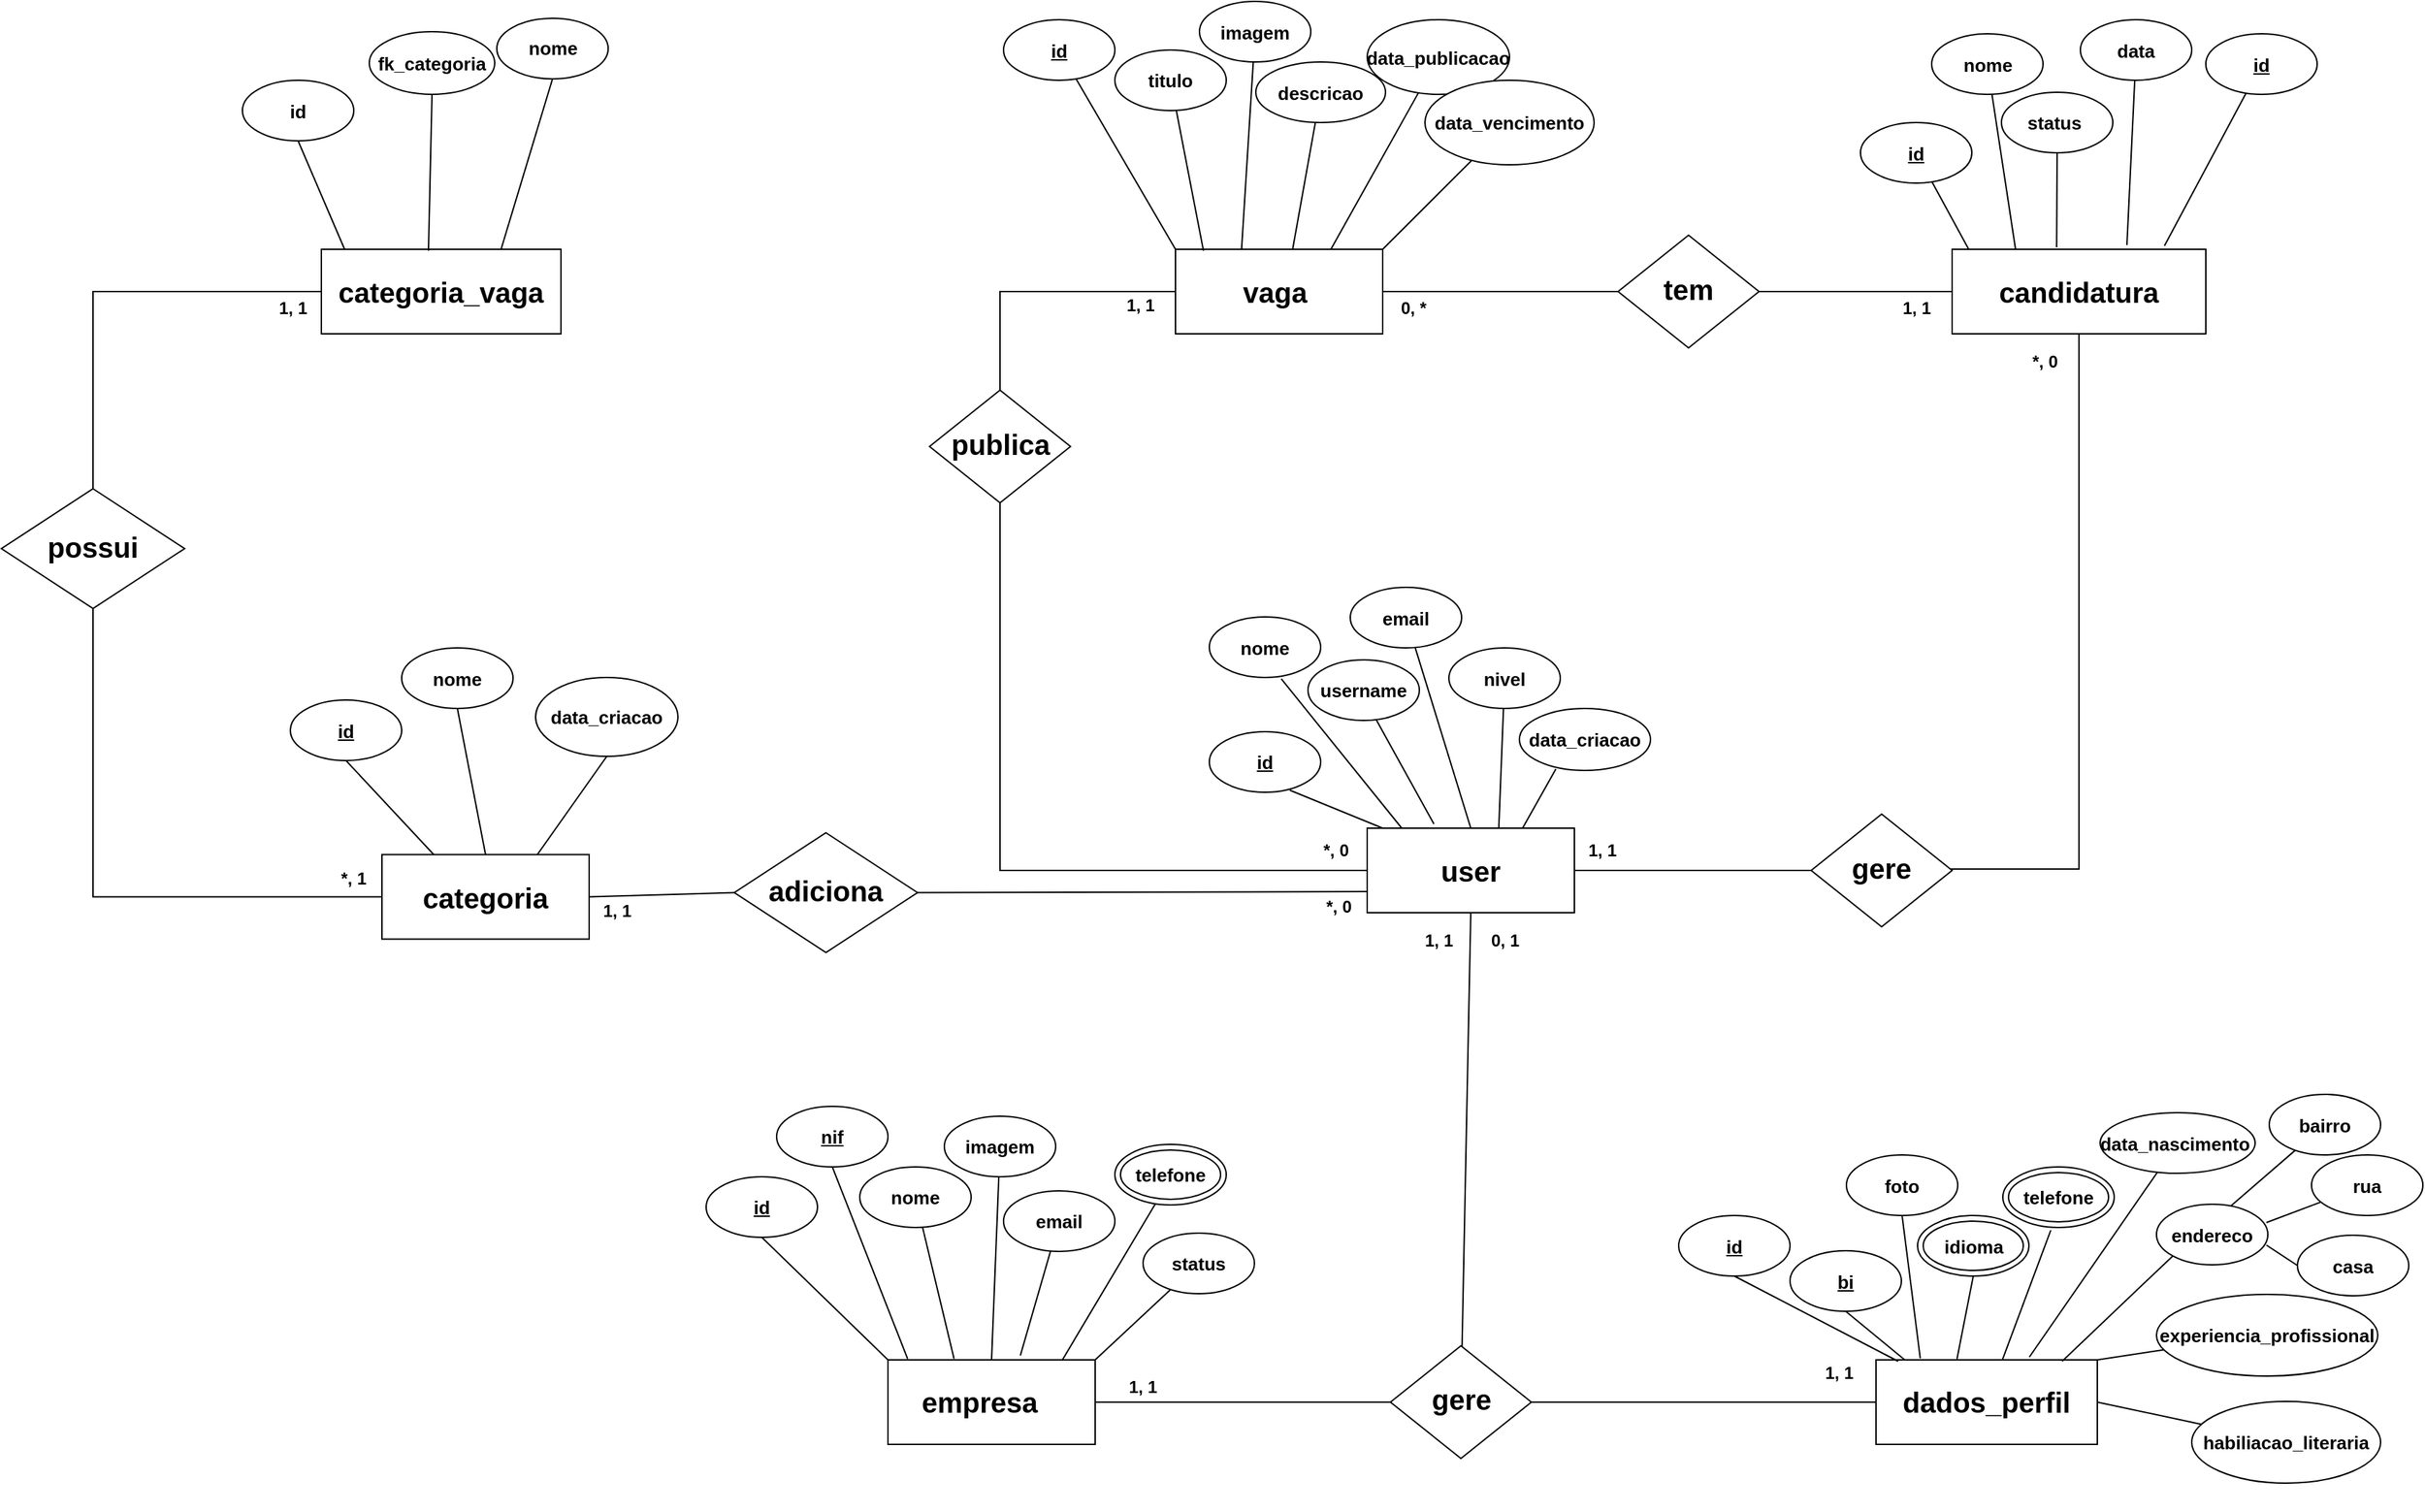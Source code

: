 <mxfile version="13.9.9" type="device"><diagram id="R2lEEEUBdFMjLlhIrx00" name="Page-1"><mxGraphModel dx="3910" dy="1030" grid="1" gridSize="10" guides="1" tooltips="1" connect="1" arrows="1" fold="1" page="1" pageScale="1" pageWidth="850" pageHeight="1100" math="0" shadow="0" extFonts="Permanent Marker^https://fonts.googleapis.com/css?family=Permanent+Marker"><root><mxCell id="0"/><mxCell id="1" parent="0"/><mxCell id="41r4kbgK85iGf1AOTr6_-119" style="edgeStyle=none;rounded=0;orthogonalLoop=1;jettySize=auto;html=1;entryX=0;entryY=0.5;entryDx=0;entryDy=0;startArrow=none;startFill=0;endArrow=none;endFill=0;fontSize=13;" parent="1" source="41r4kbgK85iGf1AOTr6_-2" target="41r4kbgK85iGf1AOTr6_-118" edge="1"><mxGeometry relative="1" as="geometry"/></mxCell><mxCell id="41r4kbgK85iGf1AOTr6_-2" value="vaga&amp;nbsp;" style="rounded=1;whiteSpace=wrap;html=1;fontSize=20;glass=0;strokeWidth=1;shadow=0;arcSize=0;fontStyle=1" parent="1" vertex="1"><mxGeometry x="-637" y="180" width="147" height="60" as="geometry"/></mxCell><mxCell id="41r4kbgK85iGf1AOTr6_-5" value="categoria" style="rounded=1;whiteSpace=wrap;html=1;fontSize=20;glass=0;strokeWidth=1;shadow=0;arcSize=0;fontStyle=1" parent="1" vertex="1"><mxGeometry x="-1200" y="609.75" width="147" height="60" as="geometry"/></mxCell><mxCell id="41r4kbgK85iGf1AOTr6_-6" value="categoria_vaga" style="rounded=1;whiteSpace=wrap;html=1;fontSize=20;glass=0;strokeWidth=1;shadow=0;arcSize=0;fontStyle=1" parent="1" vertex="1"><mxGeometry x="-1243" y="180" width="170" height="60" as="geometry"/></mxCell><mxCell id="41r4kbgK85iGf1AOTr6_-12" value="empresa&amp;nbsp; &amp;nbsp;" style="rounded=1;whiteSpace=wrap;html=1;fontSize=20;glass=0;strokeWidth=1;shadow=0;arcSize=0;fontStyle=1" parent="1" vertex="1"><mxGeometry x="-841" y="968.48" width="147" height="60" as="geometry"/></mxCell><mxCell id="41r4kbgK85iGf1AOTr6_-120" style="edgeStyle=none;rounded=0;orthogonalLoop=1;jettySize=auto;html=1;entryX=1;entryY=0.5;entryDx=0;entryDy=0;startArrow=none;startFill=0;endArrow=none;endFill=0;fontSize=13;" parent="1" source="41r4kbgK85iGf1AOTr6_-13" target="41r4kbgK85iGf1AOTr6_-118" edge="1"><mxGeometry relative="1" as="geometry"/></mxCell><mxCell id="41r4kbgK85iGf1AOTr6_-13" value="candidatura" style="rounded=1;whiteSpace=wrap;html=1;fontSize=20;glass=0;strokeWidth=1;shadow=0;arcSize=0;fontStyle=1" parent="1" vertex="1"><mxGeometry x="-86" y="180" width="180" height="60" as="geometry"/></mxCell><mxCell id="41r4kbgK85iGf1AOTr6_-18" value="user" style="rounded=1;whiteSpace=wrap;html=1;fontSize=20;glass=0;strokeWidth=1;shadow=0;arcSize=0;fontStyle=1" parent="1" vertex="1"><mxGeometry x="-501" y="591" width="147" height="60" as="geometry"/></mxCell><mxCell id="41r4kbgK85iGf1AOTr6_-126" style="edgeStyle=orthogonalEdgeStyle;rounded=0;orthogonalLoop=1;jettySize=auto;html=1;entryX=0.5;entryY=1;entryDx=0;entryDy=0;startArrow=none;startFill=0;endArrow=none;endFill=0;fontSize=13;" parent="1" source="41r4kbgK85iGf1AOTr6_-19" target="41r4kbgK85iGf1AOTr6_-13" edge="1"><mxGeometry relative="1" as="geometry"><Array as="points"><mxPoint x="4" y="620"/></Array></mxGeometry></mxCell><mxCell id="41r4kbgK85iGf1AOTr6_-19" value="gere" style="rhombus;whiteSpace=wrap;html=1;shadow=0;fontFamily=Helvetica;fontSize=20;align=center;strokeWidth=1;spacing=6;spacingTop=-4;fontStyle=1" parent="1" vertex="1"><mxGeometry x="-186" y="581" width="100" height="80" as="geometry"/></mxCell><mxCell id="41r4kbgK85iGf1AOTr6_-20" value="" style="endArrow=none;html=1;exitX=0.722;exitY=0.965;exitDx=0;exitDy=0;exitPerimeter=0;entryX=0.075;entryY=0;entryDx=0;entryDy=0;entryPerimeter=0;" parent="1" source="41r4kbgK85iGf1AOTr6_-21" target="41r4kbgK85iGf1AOTr6_-18" edge="1"><mxGeometry width="50" height="50" relative="1" as="geometry"><mxPoint x="149" y="451" as="sourcePoint"/><mxPoint x="129" y="511" as="targetPoint"/></mxGeometry></mxCell><mxCell id="41r4kbgK85iGf1AOTr6_-21" value="&lt;u style=&quot;font-size: 13px&quot;&gt;id&lt;br style=&quot;font-size: 13px&quot;&gt;&lt;/u&gt;" style="ellipse;whiteSpace=wrap;html=1;fontSize=13;fontStyle=1" parent="1" vertex="1"><mxGeometry x="-613" y="522.5" width="79" height="43" as="geometry"/></mxCell><mxCell id="41r4kbgK85iGf1AOTr6_-22" value="nome" style="ellipse;whiteSpace=wrap;html=1;fontSize=13;fontStyle=1" parent="1" vertex="1"><mxGeometry x="-613" y="441" width="79" height="43" as="geometry"/></mxCell><mxCell id="41r4kbgK85iGf1AOTr6_-23" value="username" style="ellipse;whiteSpace=wrap;html=1;fontSize=13;fontStyle=1" parent="1" vertex="1"><mxGeometry x="-543" y="471.5" width="79" height="43" as="geometry"/></mxCell><mxCell id="41r4kbgK85iGf1AOTr6_-24" value="" style="endArrow=none;html=1;entryX=0.611;entryY=0.982;entryDx=0;entryDy=0;entryPerimeter=0;exitX=0.322;exitY=-0.05;exitDx=0;exitDy=0;exitPerimeter=0;" parent="1" source="41r4kbgK85iGf1AOTr6_-18" target="41r4kbgK85iGf1AOTr6_-23" edge="1"><mxGeometry width="50" height="50" relative="1" as="geometry"><mxPoint x="-450" y="588" as="sourcePoint"/><mxPoint x="49" y="551" as="targetPoint"/></mxGeometry></mxCell><mxCell id="41r4kbgK85iGf1AOTr6_-25" value="" style="endArrow=none;html=1;entryX=0.646;entryY=1.023;entryDx=0;entryDy=0;exitX=0.167;exitY=0;exitDx=0;exitDy=0;exitPerimeter=0;entryPerimeter=0;" parent="1" source="41r4kbgK85iGf1AOTr6_-18" target="41r4kbgK85iGf1AOTr6_-22" edge="1"><mxGeometry width="50" height="50" relative="1" as="geometry"><mxPoint x="-381" y="581" as="sourcePoint"/><mxPoint x="-240.97" y="446.005" as="targetPoint"/></mxGeometry></mxCell><mxCell id="41r4kbgK85iGf1AOTr6_-26" value="" style="endArrow=none;html=1;exitX=0.5;exitY=0;exitDx=0;exitDy=0;" parent="1" source="41r4kbgK85iGf1AOTr6_-18" target="41r4kbgK85iGf1AOTr6_-29" edge="1"><mxGeometry width="50" height="50" relative="1" as="geometry"><mxPoint x="-371" y="591" as="sourcePoint"/><mxPoint x="-402.876" y="439.298" as="targetPoint"/></mxGeometry></mxCell><mxCell id="41r4kbgK85iGf1AOTr6_-27" value="" style="endArrow=none;html=1;exitX=0.635;exitY=0.008;exitDx=0;exitDy=0;exitPerimeter=0;" parent="1" source="41r4kbgK85iGf1AOTr6_-18" target="41r4kbgK85iGf1AOTr6_-32" edge="1"><mxGeometry width="50" height="50" relative="1" as="geometry"><mxPoint x="-381" y="590" as="sourcePoint"/><mxPoint x="-349.005" y="496.021" as="targetPoint"/></mxGeometry></mxCell><mxCell id="41r4kbgK85iGf1AOTr6_-28" value="" style="endArrow=none;html=1;entryX=0.278;entryY=0.977;entryDx=0;entryDy=0;exitX=0.75;exitY=0;exitDx=0;exitDy=0;entryPerimeter=0;" parent="1" source="41r4kbgK85iGf1AOTr6_-18" target="41r4kbgK85iGf1AOTr6_-33" edge="1"><mxGeometry width="50" height="50" relative="1" as="geometry"><mxPoint x="-351" y="611" as="sourcePoint"/><mxPoint x="-269.038" y="493.48" as="targetPoint"/></mxGeometry></mxCell><mxCell id="41r4kbgK85iGf1AOTr6_-29" value="email" style="ellipse;whiteSpace=wrap;html=1;fontSize=13;fontStyle=1" parent="1" vertex="1"><mxGeometry x="-513" y="420" width="79" height="43" as="geometry"/></mxCell><mxCell id="41r4kbgK85iGf1AOTr6_-30" value="dados_perfil" style="rounded=1;whiteSpace=wrap;html=1;fontSize=20;glass=0;strokeWidth=1;shadow=0;arcSize=0;fontStyle=1" parent="1" vertex="1"><mxGeometry x="-140" y="968.48" width="157" height="60" as="geometry"/></mxCell><mxCell id="41r4kbgK85iGf1AOTr6_-31" value="telefone" style="ellipse;shape=doubleEllipse;whiteSpace=wrap;html=1;fontStyle=1;fontSize=13;" parent="1" vertex="1"><mxGeometry x="-50" y="831.48" width="79" height="43" as="geometry"/></mxCell><mxCell id="41r4kbgK85iGf1AOTr6_-32" value="nivel" style="ellipse;whiteSpace=wrap;html=1;fontSize=13;fontStyle=1" parent="1" vertex="1"><mxGeometry x="-443" y="463" width="79" height="43" as="geometry"/></mxCell><mxCell id="41r4kbgK85iGf1AOTr6_-33" value="data_criacao" style="ellipse;whiteSpace=wrap;html=1;fontSize=13;fontStyle=1" parent="1" vertex="1"><mxGeometry x="-393" y="506" width="93" height="44" as="geometry"/></mxCell><mxCell id="41r4kbgK85iGf1AOTr6_-34" value="bairro" style="ellipse;whiteSpace=wrap;html=1;fontStyle=1;fontSize=13;" parent="1" vertex="1"><mxGeometry x="139" y="780" width="79" height="43" as="geometry"/></mxCell><mxCell id="41r4kbgK85iGf1AOTr6_-35" value="endereco" style="ellipse;whiteSpace=wrap;html=1;fontStyle=1;fontSize=13;" parent="1" vertex="1"><mxGeometry x="59" y="858" width="79" height="43" as="geometry"/></mxCell><mxCell id="41r4kbgK85iGf1AOTr6_-36" value="rua" style="ellipse;whiteSpace=wrap;html=1;fontStyle=1;fontSize=13;" parent="1" vertex="1"><mxGeometry x="169" y="823" width="79" height="43" as="geometry"/></mxCell><mxCell id="41r4kbgK85iGf1AOTr6_-37" value="experiencia_profissional" style="ellipse;whiteSpace=wrap;html=1;fontStyle=1;fontSize=13;" parent="1" vertex="1"><mxGeometry x="59" y="922" width="157" height="58" as="geometry"/></mxCell><mxCell id="41r4kbgK85iGf1AOTr6_-38" value="data_nascimento&amp;nbsp;" style="ellipse;whiteSpace=wrap;html=1;fontStyle=1;fontSize=13;" parent="1" vertex="1"><mxGeometry x="19" y="793" width="110" height="43" as="geometry"/></mxCell><mxCell id="41r4kbgK85iGf1AOTr6_-39" value="bi" style="ellipse;whiteSpace=wrap;html=1;fontStyle=5;fontSize=13;" parent="1" vertex="1"><mxGeometry x="-201" y="891" width="79" height="43" as="geometry"/></mxCell><mxCell id="41r4kbgK85iGf1AOTr6_-40" value="habiliacao_literaria" style="ellipse;whiteSpace=wrap;html=1;fontStyle=1;fontSize=13;" parent="1" vertex="1"><mxGeometry x="84" y="998" width="134" height="58" as="geometry"/></mxCell><mxCell id="41r4kbgK85iGf1AOTr6_-41" value="foto" style="ellipse;whiteSpace=wrap;html=1;fontStyle=1;fontSize=13;" parent="1" vertex="1"><mxGeometry x="-161" y="823" width="79" height="43" as="geometry"/></mxCell><mxCell id="41r4kbgK85iGf1AOTr6_-42" value="id" style="ellipse;whiteSpace=wrap;html=1;fontStyle=5;fontSize=13;" parent="1" vertex="1"><mxGeometry x="-280" y="866" width="79" height="43" as="geometry"/></mxCell><mxCell id="41r4kbgK85iGf1AOTr6_-43" value="" style="endArrow=none;html=1;exitX=1;exitY=0.5;exitDx=0;exitDy=0;entryX=0;entryY=0.5;entryDx=0;entryDy=0;" parent="1" source="41r4kbgK85iGf1AOTr6_-18" target="41r4kbgK85iGf1AOTr6_-19" edge="1"><mxGeometry width="50" height="50" relative="1" as="geometry"><mxPoint x="-200" y="595" as="sourcePoint"/><mxPoint x="-243" y="625" as="targetPoint"/></mxGeometry></mxCell><mxCell id="41r4kbgK85iGf1AOTr6_-44" value="" style="endArrow=none;html=1;exitX=1;exitY=0.5;exitDx=0;exitDy=0;entryX=0;entryY=0.5;entryDx=0;entryDy=0;fontStyle=1" parent="1" source="41r4kbgK85iGf1AOTr6_-102" target="41r4kbgK85iGf1AOTr6_-30" edge="1"><mxGeometry width="50" height="50" relative="1" as="geometry"><mxPoint x="-11" y="1038" as="sourcePoint"/><mxPoint x="19" y="1053.5" as="targetPoint"/></mxGeometry></mxCell><mxCell id="41r4kbgK85iGf1AOTr6_-45" value="" style="endArrow=none;html=1;entryX=0.5;entryY=1;entryDx=0;entryDy=0;exitX=0.1;exitY=0.017;exitDx=0;exitDy=0;exitPerimeter=0;fontStyle=1" parent="1" source="41r4kbgK85iGf1AOTr6_-30" target="41r4kbgK85iGf1AOTr6_-42" edge="1"><mxGeometry width="50" height="50" relative="1" as="geometry"><mxPoint x="-184.71" y="971.02" as="sourcePoint"/><mxPoint x="-131.998" y="901" as="targetPoint"/></mxGeometry></mxCell><mxCell id="41r4kbgK85iGf1AOTr6_-46" value="" style="endArrow=none;html=1;exitX=0.13;exitY=0;exitDx=0;exitDy=0;entryX=0.5;entryY=1;entryDx=0;entryDy=0;exitPerimeter=0;fontStyle=1" parent="1" source="41r4kbgK85iGf1AOTr6_-30" target="41r4kbgK85iGf1AOTr6_-39" edge="1"><mxGeometry width="50" height="50" relative="1" as="geometry"><mxPoint x="-114.005" y="1017.011" as="sourcePoint"/><mxPoint x="-70" y="858" as="targetPoint"/></mxGeometry></mxCell><mxCell id="41r4kbgK85iGf1AOTr6_-47" value="" style="endArrow=none;html=1;entryX=0.5;entryY=1;entryDx=0;entryDy=0;exitX=0.2;exitY=-0.017;exitDx=0;exitDy=0;exitPerimeter=0;fontStyle=1" parent="1" source="41r4kbgK85iGf1AOTr6_-30" target="41r4kbgK85iGf1AOTr6_-41" edge="1"><mxGeometry width="50" height="50" relative="1" as="geometry"><mxPoint x="-102" y="1007" as="sourcePoint"/><mxPoint x="-111.98" y="887.99" as="targetPoint"/></mxGeometry></mxCell><mxCell id="41r4kbgK85iGf1AOTr6_-48" value="" style="endArrow=none;html=1;exitX=0.671;exitY=0.023;exitDx=0;exitDy=0;exitPerimeter=0;fontStyle=1;fontSize=13;" parent="1" source="41r4kbgK85iGf1AOTr6_-35" target="41r4kbgK85iGf1AOTr6_-34" edge="1"><mxGeometry width="50" height="50" relative="1" as="geometry"><mxPoint x="307.005" y="1077.021" as="sourcePoint"/><mxPoint x="289.03" y="928" as="targetPoint"/></mxGeometry></mxCell><mxCell id="41r4kbgK85iGf1AOTr6_-49" value="" style="endArrow=none;html=1;exitX=0.987;exitY=0.302;exitDx=0;exitDy=0;exitPerimeter=0;fontStyle=1;fontSize=13;" parent="1" source="41r4kbgK85iGf1AOTr6_-35" target="41r4kbgK85iGf1AOTr6_-36" edge="1"><mxGeometry width="50" height="50" relative="1" as="geometry"><mxPoint x="275.581" y="897.379" as="sourcePoint"/><mxPoint x="317" y="869.5" as="targetPoint"/></mxGeometry></mxCell><mxCell id="41r4kbgK85iGf1AOTr6_-50" value="casa" style="ellipse;whiteSpace=wrap;html=1;fontStyle=1;fontSize=13;" parent="1" vertex="1"><mxGeometry x="159" y="880" width="79" height="43" as="geometry"/></mxCell><mxCell id="41r4kbgK85iGf1AOTr6_-51" value="" style="endArrow=none;html=1;entryX=0;entryY=0.5;entryDx=0;entryDy=0;exitX=0.987;exitY=0.674;exitDx=0;exitDy=0;exitPerimeter=0;fontStyle=1;fontSize=13;" parent="1" source="41r4kbgK85iGf1AOTr6_-35" target="41r4kbgK85iGf1AOTr6_-50" edge="1"><mxGeometry width="50" height="50" relative="1" as="geometry"><mxPoint x="285.581" y="891.379" as="sourcePoint"/><mxPoint x="317" y="869.5" as="targetPoint"/></mxGeometry></mxCell><mxCell id="41r4kbgK85iGf1AOTr6_-52" value="" style="endArrow=none;html=1;entryX=0;entryY=1;entryDx=0;entryDy=0;exitX=0.841;exitY=0.017;exitDx=0;exitDy=0;exitPerimeter=0;fontStyle=1;fontSize=13;" parent="1" source="41r4kbgK85iGf1AOTr6_-30" target="41r4kbgK85iGf1AOTr6_-35" edge="1"><mxGeometry width="50" height="50" relative="1" as="geometry"><mxPoint x="-19" y="1008" as="sourcePoint"/><mxPoint x="-0.005" y="870.021" as="targetPoint"/></mxGeometry></mxCell><mxCell id="41r4kbgK85iGf1AOTr6_-54" value="idioma" style="ellipse;shape=doubleEllipse;whiteSpace=wrap;html=1;fontStyle=1;fontSize=13;" parent="1" vertex="1"><mxGeometry x="-110.5" y="866" width="79" height="43" as="geometry"/></mxCell><mxCell id="41r4kbgK85iGf1AOTr6_-55" value="" style="endArrow=none;html=1;entryX=0.43;entryY=1.047;entryDx=0;entryDy=0;entryPerimeter=0;fontStyle=1;fontSize=13;" parent="1" source="41r4kbgK85iGf1AOTr6_-30" target="41r4kbgK85iGf1AOTr6_-31" edge="1"><mxGeometry width="50" height="50" relative="1" as="geometry"><mxPoint x="-32" y="998" as="sourcePoint"/><mxPoint x="158" y="980" as="targetPoint"/></mxGeometry></mxCell><mxCell id="41r4kbgK85iGf1AOTr6_-56" value="" style="endArrow=none;html=1;entryX=0.5;entryY=1;entryDx=0;entryDy=0;entryPerimeter=0;fontStyle=1;fontSize=13;exitX=0.366;exitY=-0.01;exitDx=0;exitDy=0;exitPerimeter=0;" parent="1" source="41r4kbgK85iGf1AOTr6_-30" target="41r4kbgK85iGf1AOTr6_-54" edge="1"><mxGeometry width="50" height="50" relative="1" as="geometry"><mxPoint x="-41" y="1007" as="sourcePoint"/><mxPoint x="167.605" y="995.133" as="targetPoint"/></mxGeometry></mxCell><mxCell id="41r4kbgK85iGf1AOTr6_-57" value="" style="endArrow=none;html=1;exitX=0.693;exitY=-0.033;exitDx=0;exitDy=0;exitPerimeter=0;fontStyle=1;fontSize=13;" parent="1" source="41r4kbgK85iGf1AOTr6_-30" target="41r4kbgK85iGf1AOTr6_-38" edge="1"><mxGeometry width="50" height="50" relative="1" as="geometry"><mxPoint x="48" y="998" as="sourcePoint"/><mxPoint x="108.0" y="975.5" as="targetPoint"/></mxGeometry></mxCell><mxCell id="41r4kbgK85iGf1AOTr6_-59" value="" style="endArrow=none;html=1;fontStyle=1;fontSize=13;exitX=1;exitY=0;exitDx=0;exitDy=0;" parent="1" source="41r4kbgK85iGf1AOTr6_-30" target="41r4kbgK85iGf1AOTr6_-37" edge="1"><mxGeometry width="50" height="50" relative="1" as="geometry"><mxPoint x="46" y="1002" as="sourcePoint"/><mxPoint x="42.0" y="982.5" as="targetPoint"/></mxGeometry></mxCell><mxCell id="41r4kbgK85iGf1AOTr6_-60" value="" style="endArrow=none;html=1;exitX=1;exitY=0.5;exitDx=0;exitDy=0;fontStyle=1;fontSize=13;" parent="1" source="41r4kbgK85iGf1AOTr6_-30" target="41r4kbgK85iGf1AOTr6_-40" edge="1"><mxGeometry width="50" height="50" relative="1" as="geometry"><mxPoint x="1" y="1029.231" as="sourcePoint"/><mxPoint x="186.1" y="998.324" as="targetPoint"/></mxGeometry></mxCell><mxCell id="41r4kbgK85iGf1AOTr6_-61" style="edgeStyle=none;shape=link;rounded=0;orthogonalLoop=1;jettySize=auto;html=1;exitX=1;exitY=1;exitDx=0;exitDy=0;startArrow=none;startFill=0;fontStyle=1" parent="1" edge="1"><mxGeometry relative="1" as="geometry"><mxPoint x="-236" y="1058" as="sourcePoint"/><mxPoint x="-236" y="1058" as="targetPoint"/></mxGeometry></mxCell><mxCell id="41r4kbgK85iGf1AOTr6_-65" style="edgeStyle=orthogonalEdgeStyle;rounded=0;orthogonalLoop=1;jettySize=auto;html=1;startArrow=none;startFill=0;endArrow=none;endFill=0;entryX=0;entryY=0.5;entryDx=0;entryDy=0;exitX=0.5;exitY=1;exitDx=0;exitDy=0;" parent="1" source="41r4kbgK85iGf1AOTr6_-64" target="41r4kbgK85iGf1AOTr6_-18" edge="1"><mxGeometry relative="1" as="geometry"><mxPoint x="-860" y="650.0" as="targetPoint"/></mxGeometry></mxCell><mxCell id="41r4kbgK85iGf1AOTr6_-66" style="edgeStyle=orthogonalEdgeStyle;rounded=0;orthogonalLoop=1;jettySize=auto;html=1;entryX=0;entryY=0.5;entryDx=0;entryDy=0;startArrow=none;startFill=0;endArrow=none;endFill=0;exitX=0.5;exitY=0;exitDx=0;exitDy=0;" parent="1" source="41r4kbgK85iGf1AOTr6_-64" target="41r4kbgK85iGf1AOTr6_-2" edge="1"><mxGeometry relative="1" as="geometry"/></mxCell><mxCell id="41r4kbgK85iGf1AOTr6_-64" value="publica" style="rhombus;whiteSpace=wrap;html=1;shadow=0;fontFamily=Helvetica;fontSize=20;align=center;strokeWidth=1;spacing=6;spacingTop=-4;fontStyle=1" parent="1" vertex="1"><mxGeometry x="-811.5" y="280" width="100" height="80" as="geometry"/></mxCell><mxCell id="41r4kbgK85iGf1AOTr6_-68" value="nif" style="ellipse;whiteSpace=wrap;html=1;fontStyle=5;fontSize=13;" parent="1" vertex="1"><mxGeometry x="-920" y="788.48" width="79" height="43" as="geometry"/></mxCell><mxCell id="41r4kbgK85iGf1AOTr6_-69" value="" style="endArrow=none;html=1;entryX=0.5;entryY=1;entryDx=0;entryDy=0;exitX=0.095;exitY=-0.012;exitDx=0;exitDy=0;exitPerimeter=0;" parent="1" source="41r4kbgK85iGf1AOTr6_-12" target="41r4kbgK85iGf1AOTr6_-68" edge="1"><mxGeometry width="50" height="50" relative="1" as="geometry"><mxPoint x="-832" y="948.48" as="sourcePoint"/><mxPoint x="-805.998" y="850.46" as="targetPoint"/></mxGeometry></mxCell><mxCell id="41r4kbgK85iGf1AOTr6_-72" style="rounded=0;orthogonalLoop=1;jettySize=auto;html=1;entryX=0.319;entryY=-0.012;entryDx=0;entryDy=0;startArrow=none;startFill=0;endArrow=none;endFill=0;entryPerimeter=0;" parent="1" source="41r4kbgK85iGf1AOTr6_-71" target="41r4kbgK85iGf1AOTr6_-12" edge="1"><mxGeometry relative="1" as="geometry"/></mxCell><mxCell id="41r4kbgK85iGf1AOTr6_-71" value="nome" style="ellipse;whiteSpace=wrap;html=1;fontStyle=1;fontSize=13;" parent="1" vertex="1"><mxGeometry x="-861" y="831.48" width="79" height="43" as="geometry"/></mxCell><mxCell id="41r4kbgK85iGf1AOTr6_-73" style="rounded=0;orthogonalLoop=1;jettySize=auto;html=1;startArrow=none;startFill=0;endArrow=none;endFill=0;entryX=0.5;entryY=0;entryDx=0;entryDy=0;" parent="1" source="41r4kbgK85iGf1AOTr6_-74" target="41r4kbgK85iGf1AOTr6_-12" edge="1"><mxGeometry relative="1" as="geometry"><mxPoint x="-665.952" y="988.38" as="targetPoint"/></mxGeometry></mxCell><mxCell id="41r4kbgK85iGf1AOTr6_-74" value="imagem" style="ellipse;whiteSpace=wrap;html=1;fontStyle=1;fontSize=13;" parent="1" vertex="1"><mxGeometry x="-801" y="795.48" width="79" height="43" as="geometry"/></mxCell><mxCell id="41r4kbgK85iGf1AOTr6_-75" style="rounded=0;orthogonalLoop=1;jettySize=auto;html=1;entryX=0.639;entryY=-0.051;entryDx=0;entryDy=0;startArrow=none;startFill=0;endArrow=none;endFill=0;entryPerimeter=0;" parent="1" source="41r4kbgK85iGf1AOTr6_-76" target="41r4kbgK85iGf1AOTr6_-12" edge="1"><mxGeometry relative="1" as="geometry"><mxPoint x="-654.952" y="978.38" as="targetPoint"/></mxGeometry></mxCell><mxCell id="41r4kbgK85iGf1AOTr6_-76" value="email" style="ellipse;whiteSpace=wrap;html=1;fontStyle=1;fontSize=13;" parent="1" vertex="1"><mxGeometry x="-759" y="848.48" width="79" height="43" as="geometry"/></mxCell><mxCell id="41r4kbgK85iGf1AOTr6_-77" style="rounded=0;orthogonalLoop=1;jettySize=auto;html=1;startArrow=none;startFill=0;endArrow=none;endFill=0;exitX=0.365;exitY=0.977;exitDx=0;exitDy=0;exitPerimeter=0;entryX=0.84;entryY=0.008;entryDx=0;entryDy=0;entryPerimeter=0;" parent="1" source="41r4kbgK85iGf1AOTr6_-79" target="41r4kbgK85iGf1AOTr6_-12" edge="1"><mxGeometry relative="1" as="geometry"><mxPoint x="-605.952" y="985.38" as="targetPoint"/><mxPoint x="-681" y="838.48" as="sourcePoint"/></mxGeometry></mxCell><mxCell id="41r4kbgK85iGf1AOTr6_-79" value="telefone" style="ellipse;shape=doubleEllipse;whiteSpace=wrap;html=1;fontSize=13;fontStyle=1" parent="1" vertex="1"><mxGeometry x="-680" y="815.46" width="79" height="43" as="geometry"/></mxCell><mxCell id="41r4kbgK85iGf1AOTr6_-84" style="rounded=0;orthogonalLoop=1;jettySize=auto;html=1;startArrow=none;startFill=0;endArrow=none;endFill=0;entryX=1;entryY=0;entryDx=0;entryDy=0;" parent="1" source="41r4kbgK85iGf1AOTr6_-83" target="41r4kbgK85iGf1AOTr6_-12" edge="1"><mxGeometry relative="1" as="geometry"><mxPoint x="-694" y="978.48" as="targetPoint"/></mxGeometry></mxCell><mxCell id="41r4kbgK85iGf1AOTr6_-83" value="status" style="ellipse;whiteSpace=wrap;html=1;fontStyle=1;fontSize=13;" parent="1" vertex="1"><mxGeometry x="-660" y="878.48" width="79" height="43" as="geometry"/></mxCell><mxCell id="41r4kbgK85iGf1AOTr6_-85" value="" style="endArrow=none;html=1;exitX=0;exitY=0;exitDx=0;exitDy=0;" parent="1" source="41r4kbgK85iGf1AOTr6_-2" target="41r4kbgK85iGf1AOTr6_-86" edge="1"><mxGeometry width="50" height="50" relative="1" as="geometry"><mxPoint x="-585.5" y="291" as="sourcePoint"/><mxPoint x="-560.876" y="139.298" as="targetPoint"/></mxGeometry></mxCell><mxCell id="41r4kbgK85iGf1AOTr6_-86" value="id" style="ellipse;whiteSpace=wrap;html=1;fontStyle=5;fontSize=13;" parent="1" vertex="1"><mxGeometry x="-759" y="17" width="79" height="43" as="geometry"/></mxCell><mxCell id="41r4kbgK85iGf1AOTr6_-88" style="edgeStyle=none;rounded=0;orthogonalLoop=1;jettySize=auto;html=1;exitX=0.5;exitY=1;exitDx=0;exitDy=0;entryX=0;entryY=0;entryDx=0;entryDy=0;startArrow=none;startFill=0;endArrow=none;endFill=0;" parent="1" source="41r4kbgK85iGf1AOTr6_-87" target="41r4kbgK85iGf1AOTr6_-12" edge="1"><mxGeometry relative="1" as="geometry"/></mxCell><mxCell id="41r4kbgK85iGf1AOTr6_-87" value="&lt;u style=&quot;font-size: 13px;&quot;&gt;id&lt;/u&gt;" style="ellipse;whiteSpace=wrap;html=1;fontStyle=1;fontSize=13;" parent="1" vertex="1"><mxGeometry x="-970" y="838.48" width="79" height="43" as="geometry"/></mxCell><mxCell id="41r4kbgK85iGf1AOTr6_-91" style="edgeStyle=none;rounded=0;orthogonalLoop=1;jettySize=auto;html=1;startArrow=none;startFill=0;endArrow=none;endFill=0;entryX=0.135;entryY=0.018;entryDx=0;entryDy=0;entryPerimeter=0;" parent="1" source="41r4kbgK85iGf1AOTr6_-90" target="41r4kbgK85iGf1AOTr6_-2" edge="1"><mxGeometry relative="1" as="geometry"><mxPoint x="-625" y="181" as="targetPoint"/></mxGeometry></mxCell><mxCell id="41r4kbgK85iGf1AOTr6_-90" value="titulo" style="ellipse;whiteSpace=wrap;html=1;fontStyle=1;fontSize=13;" parent="1" vertex="1"><mxGeometry x="-680" y="38.5" width="79" height="43" as="geometry"/></mxCell><mxCell id="41r4kbgK85iGf1AOTr6_-93" style="edgeStyle=none;rounded=0;orthogonalLoop=1;jettySize=auto;html=1;entryX=0.319;entryY=-0.002;entryDx=0;entryDy=0;startArrow=none;startFill=0;endArrow=none;endFill=0;entryPerimeter=0;" parent="1" source="41r4kbgK85iGf1AOTr6_-92" target="41r4kbgK85iGf1AOTr6_-2" edge="1"><mxGeometry relative="1" as="geometry"/></mxCell><mxCell id="41r4kbgK85iGf1AOTr6_-92" value="imagem" style="ellipse;whiteSpace=wrap;html=1;fontStyle=1;fontSize=13;" parent="1" vertex="1"><mxGeometry x="-620" y="4.0" width="79" height="43" as="geometry"/></mxCell><mxCell id="41r4kbgK85iGf1AOTr6_-96" style="edgeStyle=none;rounded=0;orthogonalLoop=1;jettySize=auto;html=1;entryX=0.75;entryY=0;entryDx=0;entryDy=0;startArrow=none;startFill=0;endArrow=none;endFill=0;" parent="1" source="41r4kbgK85iGf1AOTr6_-94" target="41r4kbgK85iGf1AOTr6_-2" edge="1"><mxGeometry relative="1" as="geometry"/></mxCell><mxCell id="41r4kbgK85iGf1AOTr6_-94" value="data_publicacao" style="ellipse;whiteSpace=wrap;html=1;fontStyle=1;fontSize=13;" parent="1" vertex="1"><mxGeometry x="-501" y="17" width="101" height="53" as="geometry"/></mxCell><mxCell id="41r4kbgK85iGf1AOTr6_-97" style="edgeStyle=none;rounded=0;orthogonalLoop=1;jettySize=auto;html=1;startArrow=none;startFill=0;endArrow=none;endFill=0;entryX=1;entryY=0;entryDx=0;entryDy=0;" parent="1" source="41r4kbgK85iGf1AOTr6_-95" target="41r4kbgK85iGf1AOTr6_-2" edge="1"><mxGeometry relative="1" as="geometry"><mxPoint x="-490" y="170" as="targetPoint"/></mxGeometry></mxCell><mxCell id="41r4kbgK85iGf1AOTr6_-95" value="data_vencimento" style="ellipse;whiteSpace=wrap;html=1;fontStyle=1;fontSize=13;" parent="1" vertex="1"><mxGeometry x="-460" y="60" width="120" height="60" as="geometry"/></mxCell><mxCell id="41r4kbgK85iGf1AOTr6_-99" style="edgeStyle=none;rounded=0;orthogonalLoop=1;jettySize=auto;html=1;entryX=0.566;entryY=-0.008;entryDx=0;entryDy=0;entryPerimeter=0;startArrow=none;startFill=0;endArrow=none;endFill=0;" parent="1" source="41r4kbgK85iGf1AOTr6_-98" target="41r4kbgK85iGf1AOTr6_-2" edge="1"><mxGeometry relative="1" as="geometry"/></mxCell><mxCell id="41r4kbgK85iGf1AOTr6_-98" value="descricao" style="ellipse;whiteSpace=wrap;html=1;fontStyle=1;fontSize=13;" parent="1" vertex="1"><mxGeometry x="-580" y="47" width="92" height="43" as="geometry"/></mxCell><mxCell id="41r4kbgK85iGf1AOTr6_-103" style="edgeStyle=none;rounded=0;orthogonalLoop=1;jettySize=auto;html=1;entryX=0.5;entryY=1;entryDx=0;entryDy=0;startArrow=none;startFill=0;endArrow=none;endFill=0;fontSize=13;" parent="1" source="41r4kbgK85iGf1AOTr6_-102" target="41r4kbgK85iGf1AOTr6_-18" edge="1"><mxGeometry relative="1" as="geometry"/></mxCell><mxCell id="41r4kbgK85iGf1AOTr6_-104" style="edgeStyle=none;rounded=0;orthogonalLoop=1;jettySize=auto;html=1;startArrow=none;startFill=0;endArrow=none;endFill=0;fontSize=13;exitX=0;exitY=0.5;exitDx=0;exitDy=0;" parent="1" source="41r4kbgK85iGf1AOTr6_-102" target="41r4kbgK85iGf1AOTr6_-12" edge="1"><mxGeometry relative="1" as="geometry"><mxPoint x="-524.5" y="998.48" as="sourcePoint"/></mxGeometry></mxCell><mxCell id="41r4kbgK85iGf1AOTr6_-102" value="gere" style="rhombus;whiteSpace=wrap;html=1;shadow=0;fontFamily=Helvetica;fontSize=20;align=center;strokeWidth=1;spacing=6;spacingTop=-4;fontStyle=1" parent="1" vertex="1"><mxGeometry x="-484.5" y="958.48" width="100" height="80" as="geometry"/></mxCell><mxCell id="41r4kbgK85iGf1AOTr6_-106" value="" style="endArrow=none;html=1;exitX=0.065;exitY=-0.002;exitDx=0;exitDy=0;exitPerimeter=0;" parent="1" source="41r4kbgK85iGf1AOTr6_-13" target="41r4kbgK85iGf1AOTr6_-107" edge="1"><mxGeometry width="50" height="50" relative="1" as="geometry"><mxPoint x="-113" y="156.5" as="sourcePoint"/><mxPoint x="-36.876" y="115.798" as="targetPoint"/></mxGeometry></mxCell><mxCell id="41r4kbgK85iGf1AOTr6_-107" value="id" style="ellipse;whiteSpace=wrap;html=1;fontStyle=5;fontSize=13;" parent="1" vertex="1"><mxGeometry x="-151" y="90" width="79" height="43" as="geometry"/></mxCell><mxCell id="41r4kbgK85iGf1AOTr6_-109" style="edgeStyle=none;rounded=0;orthogonalLoop=1;jettySize=auto;html=1;entryX=0.25;entryY=0;entryDx=0;entryDy=0;startArrow=none;startFill=0;endArrow=none;endFill=0;fontSize=13;" parent="1" source="41r4kbgK85iGf1AOTr6_-108" target="41r4kbgK85iGf1AOTr6_-13" edge="1"><mxGeometry relative="1" as="geometry"/></mxCell><mxCell id="41r4kbgK85iGf1AOTr6_-108" value="nome" style="ellipse;whiteSpace=wrap;html=1;fontStyle=1;fontSize=13;" parent="1" vertex="1"><mxGeometry x="-100.5" y="27" width="79" height="43" as="geometry"/></mxCell><mxCell id="41r4kbgK85iGf1AOTr6_-112" style="edgeStyle=none;rounded=0;orthogonalLoop=1;jettySize=auto;html=1;startArrow=none;startFill=0;endArrow=none;endFill=0;fontSize=13;entryX=0.412;entryY=-0.022;entryDx=0;entryDy=0;entryPerimeter=0;" parent="1" source="41r4kbgK85iGf1AOTr6_-111" target="41r4kbgK85iGf1AOTr6_-13" edge="1"><mxGeometry relative="1" as="geometry"><mxPoint x="-16" y="181" as="targetPoint"/></mxGeometry></mxCell><mxCell id="41r4kbgK85iGf1AOTr6_-111" value="status&amp;nbsp;" style="ellipse;whiteSpace=wrap;html=1;fontStyle=1;fontSize=13;" parent="1" vertex="1"><mxGeometry x="-51" y="68.5" width="79" height="43" as="geometry"/></mxCell><mxCell id="41r4kbgK85iGf1AOTr6_-114" style="edgeStyle=none;rounded=0;orthogonalLoop=1;jettySize=auto;html=1;entryX=0.689;entryY=-0.05;entryDx=0;entryDy=0;entryPerimeter=0;startArrow=none;startFill=0;endArrow=none;endFill=0;fontSize=13;" parent="1" source="41r4kbgK85iGf1AOTr6_-113" target="41r4kbgK85iGf1AOTr6_-13" edge="1"><mxGeometry relative="1" as="geometry"/></mxCell><mxCell id="41r4kbgK85iGf1AOTr6_-113" value="data" style="ellipse;whiteSpace=wrap;html=1;fontStyle=1;fontSize=13;" parent="1" vertex="1"><mxGeometry x="5" y="17" width="79" height="43" as="geometry"/></mxCell><mxCell id="41r4kbgK85iGf1AOTr6_-116" style="edgeStyle=none;rounded=0;orthogonalLoop=1;jettySize=auto;html=1;entryX=0.837;entryY=-0.041;entryDx=0;entryDy=0;startArrow=none;startFill=0;endArrow=none;endFill=0;fontSize=13;entryPerimeter=0;" parent="1" source="41r4kbgK85iGf1AOTr6_-115" target="41r4kbgK85iGf1AOTr6_-13" edge="1"><mxGeometry relative="1" as="geometry"/></mxCell><mxCell id="41r4kbgK85iGf1AOTr6_-115" value="id" style="ellipse;whiteSpace=wrap;html=1;fontStyle=5;fontSize=13;" parent="1" vertex="1"><mxGeometry x="94" y="27" width="79" height="43" as="geometry"/></mxCell><mxCell id="41r4kbgK85iGf1AOTr6_-118" value="tem" style="rhombus;whiteSpace=wrap;html=1;shadow=0;fontFamily=Helvetica;fontSize=20;align=center;strokeWidth=1;spacing=6;spacingTop=-4;fontStyle=1" parent="1" vertex="1"><mxGeometry x="-323" y="170" width="100" height="80" as="geometry"/></mxCell><mxCell id="QJ2S_dym5tdEx0KMBGa8-2" style="rounded=0;orthogonalLoop=1;jettySize=auto;html=1;startArrow=none;startFill=0;endArrow=none;endFill=0;entryX=0;entryY=0.75;entryDx=0;entryDy=0;exitX=1;exitY=0.5;exitDx=0;exitDy=0;" parent="1" source="7bSv-E0dZ4orfaD81TB1-9" target="41r4kbgK85iGf1AOTr6_-18" edge="1"><mxGeometry relative="1" as="geometry"><mxPoint x="-520" y="631" as="targetPoint"/><mxPoint x="-760" y="730" as="sourcePoint"/></mxGeometry></mxCell><mxCell id="7bSv-E0dZ4orfaD81TB1-1" value="&lt;u style=&quot;font-size: 13px&quot;&gt;id&lt;br style=&quot;font-size: 13px&quot;&gt;&lt;/u&gt;" style="ellipse;whiteSpace=wrap;html=1;fontSize=13;fontStyle=1" parent="1" vertex="1"><mxGeometry x="-1265" y="500" width="79" height="43" as="geometry"/></mxCell><mxCell id="7bSv-E0dZ4orfaD81TB1-2" value="" style="endArrow=none;html=1;exitX=0.5;exitY=1;exitDx=0;exitDy=0;entryX=0.25;entryY=0;entryDx=0;entryDy=0;" parent="1" source="7bSv-E0dZ4orfaD81TB1-1" target="41r4kbgK85iGf1AOTr6_-5" edge="1"><mxGeometry width="50" height="50" relative="1" as="geometry"><mxPoint x="-1180.002" y="553.995" as="sourcePoint"/><mxPoint x="-1114.015" y="581" as="targetPoint"/></mxGeometry></mxCell><mxCell id="7bSv-E0dZ4orfaD81TB1-5" value="&lt;span style=&quot;font-size: 13px&quot;&gt;nome&lt;br style=&quot;font-size: 13px&quot;&gt;&lt;/span&gt;" style="ellipse;whiteSpace=wrap;html=1;fontSize=13;fontStyle=1" parent="1" vertex="1"><mxGeometry x="-1186" y="463" width="79" height="43" as="geometry"/></mxCell><mxCell id="7bSv-E0dZ4orfaD81TB1-6" value="" style="endArrow=none;html=1;exitX=0.5;exitY=1;exitDx=0;exitDy=0;entryX=0.5;entryY=0;entryDx=0;entryDy=0;" parent="1" source="7bSv-E0dZ4orfaD81TB1-5" target="41r4kbgK85iGf1AOTr6_-5" edge="1"><mxGeometry width="50" height="50" relative="1" as="geometry"><mxPoint x="-1092.002" y="530.995" as="sourcePoint"/><mxPoint x="-1095.25" y="578" as="targetPoint"/></mxGeometry></mxCell><mxCell id="7bSv-E0dZ4orfaD81TB1-7" value="&lt;span style=&quot;font-size: 13px&quot;&gt;data_criacao&lt;br style=&quot;font-size: 13px&quot;&gt;&lt;/span&gt;" style="ellipse;whiteSpace=wrap;html=1;fontSize=13;fontStyle=1" parent="1" vertex="1"><mxGeometry x="-1091" y="484" width="101" height="56" as="geometry"/></mxCell><mxCell id="7bSv-E0dZ4orfaD81TB1-8" value="" style="endArrow=none;html=1;exitX=0.5;exitY=1;exitDx=0;exitDy=0;entryX=0.75;entryY=0;entryDx=0;entryDy=0;" parent="1" source="7bSv-E0dZ4orfaD81TB1-7" target="41r4kbgK85iGf1AOTr6_-5" edge="1"><mxGeometry width="50" height="50" relative="1" as="geometry"><mxPoint x="-990.002" y="513.995" as="sourcePoint"/><mxPoint x="-993.25" y="561" as="targetPoint"/></mxGeometry></mxCell><mxCell id="7bSv-E0dZ4orfaD81TB1-9" value="adiciona" style="rhombus;whiteSpace=wrap;html=1;shadow=0;fontFamily=Helvetica;fontSize=20;align=center;strokeWidth=1;spacing=6;spacingTop=-4;fontStyle=1" parent="1" vertex="1"><mxGeometry x="-950" y="594.25" width="130" height="85" as="geometry"/></mxCell><mxCell id="7bSv-E0dZ4orfaD81TB1-10" style="rounded=0;orthogonalLoop=1;jettySize=auto;html=1;startArrow=none;startFill=0;endArrow=none;endFill=0;exitX=1;exitY=0.5;exitDx=0;exitDy=0;entryX=0;entryY=0.5;entryDx=0;entryDy=0;" parent="1" source="41r4kbgK85iGf1AOTr6_-5" target="7bSv-E0dZ4orfaD81TB1-9" edge="1"><mxGeometry relative="1" as="geometry"><mxPoint x="-960" y="700" as="targetPoint"/><mxPoint x="-1190" y="700" as="sourcePoint"/></mxGeometry></mxCell><mxCell id="7bSv-E0dZ4orfaD81TB1-15" style="rounded=0;orthogonalLoop=1;jettySize=auto;html=1;startArrow=none;startFill=0;endArrow=none;endFill=0;exitX=0.5;exitY=1;exitDx=0;exitDy=0;entryX=0;entryY=0.5;entryDx=0;entryDy=0;edgeStyle=orthogonalEdgeStyle;" parent="1" source="7bSv-E0dZ4orfaD81TB1-16" target="41r4kbgK85iGf1AOTr6_-5" edge="1"><mxGeometry relative="1" as="geometry"><mxPoint x="-1250" y="632" as="targetPoint"/><mxPoint x="-1377" y="726" as="sourcePoint"/></mxGeometry></mxCell><mxCell id="7bSv-E0dZ4orfaD81TB1-16" value="possui" style="rhombus;whiteSpace=wrap;html=1;shadow=0;fontFamily=Helvetica;fontSize=20;align=center;strokeWidth=1;spacing=6;spacingTop=-4;fontStyle=1" parent="1" vertex="1"><mxGeometry x="-1470" y="350" width="130" height="85" as="geometry"/></mxCell><mxCell id="7bSv-E0dZ4orfaD81TB1-17" style="rounded=0;orthogonalLoop=1;jettySize=auto;html=1;startArrow=none;startFill=0;endArrow=none;endFill=0;exitX=0;exitY=0.5;exitDx=0;exitDy=0;entryX=0.5;entryY=0;entryDx=0;entryDy=0;edgeStyle=orthogonalEdgeStyle;" parent="1" source="41r4kbgK85iGf1AOTr6_-6" target="7bSv-E0dZ4orfaD81TB1-16" edge="1"><mxGeometry relative="1" as="geometry"><mxPoint x="-1577" y="696" as="targetPoint"/><mxPoint x="-1690" y="632" as="sourcePoint"/></mxGeometry></mxCell><mxCell id="7bSv-E0dZ4orfaD81TB1-25" value="&lt;span style=&quot;font-size: 13px&quot;&gt;id&lt;br style=&quot;font-size: 13px&quot;&gt;&lt;/span&gt;" style="ellipse;whiteSpace=wrap;html=1;fontSize=13;fontStyle=1" parent="1" vertex="1"><mxGeometry x="-1299" y="60" width="79" height="43" as="geometry"/></mxCell><mxCell id="7bSv-E0dZ4orfaD81TB1-26" value="" style="endArrow=none;html=1;exitX=0.5;exitY=1;exitDx=0;exitDy=0;entryX=0.097;entryY=0;entryDx=0;entryDy=0;entryPerimeter=0;" parent="1" source="7bSv-E0dZ4orfaD81TB1-25" target="41r4kbgK85iGf1AOTr6_-6" edge="1"><mxGeometry width="50" height="50" relative="1" as="geometry"><mxPoint x="-1172.002" y="114.995" as="sourcePoint"/><mxPoint x="-1226.5" y="175" as="targetPoint"/></mxGeometry></mxCell><mxCell id="7bSv-E0dZ4orfaD81TB1-27" value="&lt;span style=&quot;font-size: 13px&quot;&gt;fk_categoria&lt;br style=&quot;font-size: 13px&quot;&gt;&lt;/span&gt;" style="ellipse;whiteSpace=wrap;html=1;fontSize=13;fontStyle=1" parent="1" vertex="1"><mxGeometry x="-1209" y="25.5" width="89" height="44.5" as="geometry"/></mxCell><mxCell id="7bSv-E0dZ4orfaD81TB1-28" value="" style="endArrow=none;html=1;exitX=0.5;exitY=1;exitDx=0;exitDy=0;entryX=0.447;entryY=0.017;entryDx=0;entryDy=0;entryPerimeter=0;" parent="1" source="7bSv-E0dZ4orfaD81TB1-27" target="41r4kbgK85iGf1AOTr6_-6" edge="1"><mxGeometry width="50" height="50" relative="1" as="geometry"><mxPoint x="-1102.002" y="84.995" as="sourcePoint"/><mxPoint x="-1156.51" y="150" as="targetPoint"/></mxGeometry></mxCell><mxCell id="7bSv-E0dZ4orfaD81TB1-29" value="&lt;span style=&quot;font-size: 13px&quot;&gt;nome&lt;br style=&quot;font-size: 13px&quot;&gt;&lt;/span&gt;" style="ellipse;whiteSpace=wrap;html=1;fontSize=13;fontStyle=1" parent="1" vertex="1"><mxGeometry x="-1118.5" y="15.98" width="79" height="43" as="geometry"/></mxCell><mxCell id="7bSv-E0dZ4orfaD81TB1-30" value="" style="endArrow=none;html=1;exitX=0.5;exitY=1;exitDx=0;exitDy=0;entryX=0.75;entryY=0;entryDx=0;entryDy=0;" parent="1" source="7bSv-E0dZ4orfaD81TB1-29" target="41r4kbgK85iGf1AOTr6_-6" edge="1"><mxGeometry width="50" height="50" relative="1" as="geometry"><mxPoint x="-1024.502" y="83.975" as="sourcePoint"/><mxPoint x="-1089.51" y="180.0" as="targetPoint"/></mxGeometry></mxCell><mxCell id="OuhFtYZt0NyKuwB40YZg-1" value="1, 1" style="text;html=1;strokeColor=none;fillColor=none;align=center;verticalAlign=middle;whiteSpace=wrap;rounded=0;fontStyle=1" parent="1" vertex="1"><mxGeometry x="-1283" y="211.5" width="40" height="20" as="geometry"/></mxCell><mxCell id="OuhFtYZt0NyKuwB40YZg-2" value="*, 1" style="text;html=1;strokeColor=none;fillColor=none;align=center;verticalAlign=middle;whiteSpace=wrap;rounded=0;fontStyle=1" parent="1" vertex="1"><mxGeometry x="-1240" y="617.25" width="40" height="20" as="geometry"/></mxCell><mxCell id="OuhFtYZt0NyKuwB40YZg-3" value="1, 1" style="text;html=1;strokeColor=none;fillColor=none;align=center;verticalAlign=middle;whiteSpace=wrap;rounded=0;fontStyle=1" parent="1" vertex="1"><mxGeometry x="-1053" y="640.25" width="40" height="20" as="geometry"/></mxCell><mxCell id="OuhFtYZt0NyKuwB40YZg-4" value="*, 0" style="text;html=1;strokeColor=none;fillColor=none;align=center;verticalAlign=middle;whiteSpace=wrap;rounded=0;fontStyle=1" parent="1" vertex="1"><mxGeometry x="-541" y="637.25" width="40" height="20" as="geometry"/></mxCell><mxCell id="OuhFtYZt0NyKuwB40YZg-5" value="1, 1&amp;nbsp;" style="text;html=1;strokeColor=none;fillColor=none;align=center;verticalAlign=middle;whiteSpace=wrap;rounded=0;fontStyle=1" parent="1" vertex="1"><mxGeometry x="-680" y="210.49" width="40" height="20" as="geometry"/></mxCell><mxCell id="OuhFtYZt0NyKuwB40YZg-6" value="0, *" style="text;html=1;strokeColor=none;fillColor=none;align=center;verticalAlign=middle;whiteSpace=wrap;rounded=0;fontStyle=1" parent="1" vertex="1"><mxGeometry x="-488" y="211.5" width="40" height="20" as="geometry"/></mxCell><mxCell id="OuhFtYZt0NyKuwB40YZg-7" value="*, 0" style="text;html=1;strokeColor=none;fillColor=none;align=center;verticalAlign=middle;whiteSpace=wrap;rounded=0;fontStyle=1" parent="1" vertex="1"><mxGeometry x="-543" y="597.25" width="40" height="20" as="geometry"/></mxCell><mxCell id="OuhFtYZt0NyKuwB40YZg-8" value="1, 1" style="text;html=1;strokeColor=none;fillColor=none;align=center;verticalAlign=middle;whiteSpace=wrap;rounded=0;fontStyle=1" parent="1" vertex="1"><mxGeometry x="-354" y="597.25" width="40" height="20" as="geometry"/></mxCell><mxCell id="OuhFtYZt0NyKuwB40YZg-9" value="0, 1" style="text;html=1;strokeColor=none;fillColor=none;align=center;verticalAlign=middle;whiteSpace=wrap;rounded=0;fontStyle=1" parent="1" vertex="1"><mxGeometry x="-423.5" y="661" width="40" height="20" as="geometry"/></mxCell><mxCell id="OuhFtYZt0NyKuwB40YZg-12" value="1, 1" style="text;html=1;strokeColor=none;fillColor=none;align=center;verticalAlign=middle;whiteSpace=wrap;rounded=0;fontStyle=1" parent="1" vertex="1"><mxGeometry x="-131.5" y="211.5" width="40" height="20" as="geometry"/></mxCell><mxCell id="OuhFtYZt0NyKuwB40YZg-13" value="*, 0" style="text;html=1;strokeColor=none;fillColor=none;align=center;verticalAlign=middle;whiteSpace=wrap;rounded=0;fontStyle=1" parent="1" vertex="1"><mxGeometry x="-40" y="250" width="40" height="20" as="geometry"/></mxCell><mxCell id="OuhFtYZt0NyKuwB40YZg-15" value="1, 1" style="text;html=1;strokeColor=none;fillColor=none;align=center;verticalAlign=middle;whiteSpace=wrap;rounded=0;fontStyle=1" parent="1" vertex="1"><mxGeometry x="-186" y="968.48" width="40" height="20" as="geometry"/></mxCell><mxCell id="OuhFtYZt0NyKuwB40YZg-16" value="1, 1" style="text;html=1;strokeColor=none;fillColor=none;align=center;verticalAlign=middle;whiteSpace=wrap;rounded=0;fontStyle=1" parent="1" vertex="1"><mxGeometry x="-470.5" y="661" width="40" height="20" as="geometry"/></mxCell><mxCell id="OuhFtYZt0NyKuwB40YZg-17" value="1, 1" style="text;html=1;strokeColor=none;fillColor=none;align=center;verticalAlign=middle;whiteSpace=wrap;rounded=0;fontStyle=1" parent="1" vertex="1"><mxGeometry x="-680" y="978" width="40" height="20" as="geometry"/></mxCell></root></mxGraphModel></diagram></mxfile>